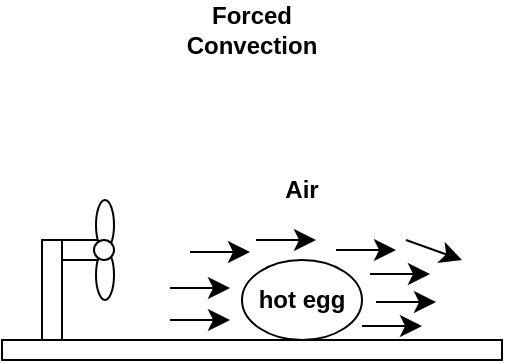 <mxfile version="26.2.8">
  <diagram id="isJ9_etKxryIBF6rrnlm" name="Page-2">
    <mxGraphModel dx="390" dy="569" grid="1" gridSize="10" guides="1" tooltips="1" connect="1" arrows="1" fold="1" page="1" pageScale="1" pageWidth="827" pageHeight="1169" math="0" shadow="0">
      <root>
        <mxCell id="0" />
        <mxCell id="1" parent="0" />
        <mxCell id="nAfD6s4qFtVshBjyx8mS-2" value="hot egg" style="ellipse;whiteSpace=wrap;html=1;fontStyle=1" parent="1" vertex="1">
          <mxGeometry x="630" y="280" width="60" height="40" as="geometry" />
        </mxCell>
        <mxCell id="nAfD6s4qFtVshBjyx8mS-3" value="" style="rounded=0;whiteSpace=wrap;html=1;" parent="1" vertex="1">
          <mxGeometry x="510" y="320" width="250" height="10" as="geometry" />
        </mxCell>
        <mxCell id="nAfD6s4qFtVshBjyx8mS-4" value="Air" style="text;html=1;align=center;verticalAlign=middle;whiteSpace=wrap;rounded=0;fontStyle=1" parent="1" vertex="1">
          <mxGeometry x="630" y="230" width="60" height="30" as="geometry" />
        </mxCell>
        <mxCell id="nAfD6s4qFtVshBjyx8mS-25" value="Forced Convection" style="text;html=1;align=center;verticalAlign=middle;whiteSpace=wrap;rounded=0;fontStyle=1" parent="1" vertex="1">
          <mxGeometry x="605" y="150" width="60" height="30" as="geometry" />
        </mxCell>
        <mxCell id="tHAMeXkoA72G0ttEtpWt-1" value="" style="rounded=0;whiteSpace=wrap;html=1;" vertex="1" parent="1">
          <mxGeometry x="530" y="270" width="10" height="50" as="geometry" />
        </mxCell>
        <mxCell id="tHAMeXkoA72G0ttEtpWt-2" value="" style="rounded=0;whiteSpace=wrap;html=1;" vertex="1" parent="1">
          <mxGeometry x="540" y="270" width="20" height="10" as="geometry" />
        </mxCell>
        <mxCell id="tHAMeXkoA72G0ttEtpWt-6" value="" style="ellipse;whiteSpace=wrap;html=1;" vertex="1" parent="1">
          <mxGeometry x="557" y="275" width="9" height="25" as="geometry" />
        </mxCell>
        <mxCell id="tHAMeXkoA72G0ttEtpWt-7" value="" style="ellipse;whiteSpace=wrap;html=1;" vertex="1" parent="1">
          <mxGeometry x="557" y="250" width="9" height="25" as="geometry" />
        </mxCell>
        <mxCell id="tHAMeXkoA72G0ttEtpWt-8" value="" style="ellipse;whiteSpace=wrap;html=1;aspect=fixed;" vertex="1" parent="1">
          <mxGeometry x="556" y="270" width="10" height="10" as="geometry" />
        </mxCell>
        <mxCell id="tHAMeXkoA72G0ttEtpWt-16" value="" style="endArrow=classic;html=1;rounded=0;fontSize=12;startSize=8;endSize=8;curved=1;" edge="1" parent="1">
          <mxGeometry width="50" height="50" relative="1" as="geometry">
            <mxPoint x="594" y="310" as="sourcePoint" />
            <mxPoint x="624" y="310" as="targetPoint" />
          </mxGeometry>
        </mxCell>
        <mxCell id="tHAMeXkoA72G0ttEtpWt-17" value="" style="endArrow=classic;html=1;rounded=0;fontSize=12;startSize=8;endSize=8;curved=1;" edge="1" parent="1">
          <mxGeometry width="50" height="50" relative="1" as="geometry">
            <mxPoint x="594" y="294" as="sourcePoint" />
            <mxPoint x="624" y="294" as="targetPoint" />
          </mxGeometry>
        </mxCell>
        <mxCell id="tHAMeXkoA72G0ttEtpWt-18" value="" style="endArrow=classic;html=1;rounded=0;fontSize=12;startSize=8;endSize=8;curved=1;" edge="1" parent="1">
          <mxGeometry width="50" height="50" relative="1" as="geometry">
            <mxPoint x="604" y="276" as="sourcePoint" />
            <mxPoint x="634" y="276" as="targetPoint" />
          </mxGeometry>
        </mxCell>
        <mxCell id="tHAMeXkoA72G0ttEtpWt-19" value="" style="endArrow=classic;html=1;rounded=0;fontSize=12;startSize=8;endSize=8;curved=1;" edge="1" parent="1">
          <mxGeometry width="50" height="50" relative="1" as="geometry">
            <mxPoint x="637" y="270" as="sourcePoint" />
            <mxPoint x="667" y="270" as="targetPoint" />
          </mxGeometry>
        </mxCell>
        <mxCell id="tHAMeXkoA72G0ttEtpWt-20" value="" style="endArrow=classic;html=1;rounded=0;fontSize=12;startSize=8;endSize=8;curved=1;" edge="1" parent="1">
          <mxGeometry width="50" height="50" relative="1" as="geometry">
            <mxPoint x="677" y="275" as="sourcePoint" />
            <mxPoint x="707" y="275" as="targetPoint" />
          </mxGeometry>
        </mxCell>
        <mxCell id="tHAMeXkoA72G0ttEtpWt-21" value="" style="endArrow=classic;html=1;rounded=0;fontSize=12;startSize=8;endSize=8;curved=1;" edge="1" parent="1">
          <mxGeometry width="50" height="50" relative="1" as="geometry">
            <mxPoint x="694" y="287" as="sourcePoint" />
            <mxPoint x="724" y="287" as="targetPoint" />
          </mxGeometry>
        </mxCell>
        <mxCell id="tHAMeXkoA72G0ttEtpWt-22" value="" style="endArrow=classic;html=1;rounded=0;fontSize=12;startSize=8;endSize=8;curved=1;" edge="1" parent="1">
          <mxGeometry width="50" height="50" relative="1" as="geometry">
            <mxPoint x="697" y="301" as="sourcePoint" />
            <mxPoint x="727" y="301" as="targetPoint" />
          </mxGeometry>
        </mxCell>
        <mxCell id="tHAMeXkoA72G0ttEtpWt-23" value="" style="endArrow=classic;html=1;rounded=0;fontSize=12;startSize=8;endSize=8;curved=1;" edge="1" parent="1">
          <mxGeometry width="50" height="50" relative="1" as="geometry">
            <mxPoint x="690" y="313" as="sourcePoint" />
            <mxPoint x="720" y="313" as="targetPoint" />
          </mxGeometry>
        </mxCell>
        <mxCell id="tHAMeXkoA72G0ttEtpWt-24" value="" style="endArrow=classic;html=1;rounded=0;fontSize=12;startSize=8;endSize=8;curved=1;" edge="1" parent="1">
          <mxGeometry width="50" height="50" relative="1" as="geometry">
            <mxPoint x="712" y="270" as="sourcePoint" />
            <mxPoint x="740" y="280" as="targetPoint" />
          </mxGeometry>
        </mxCell>
      </root>
    </mxGraphModel>
  </diagram>
</mxfile>
